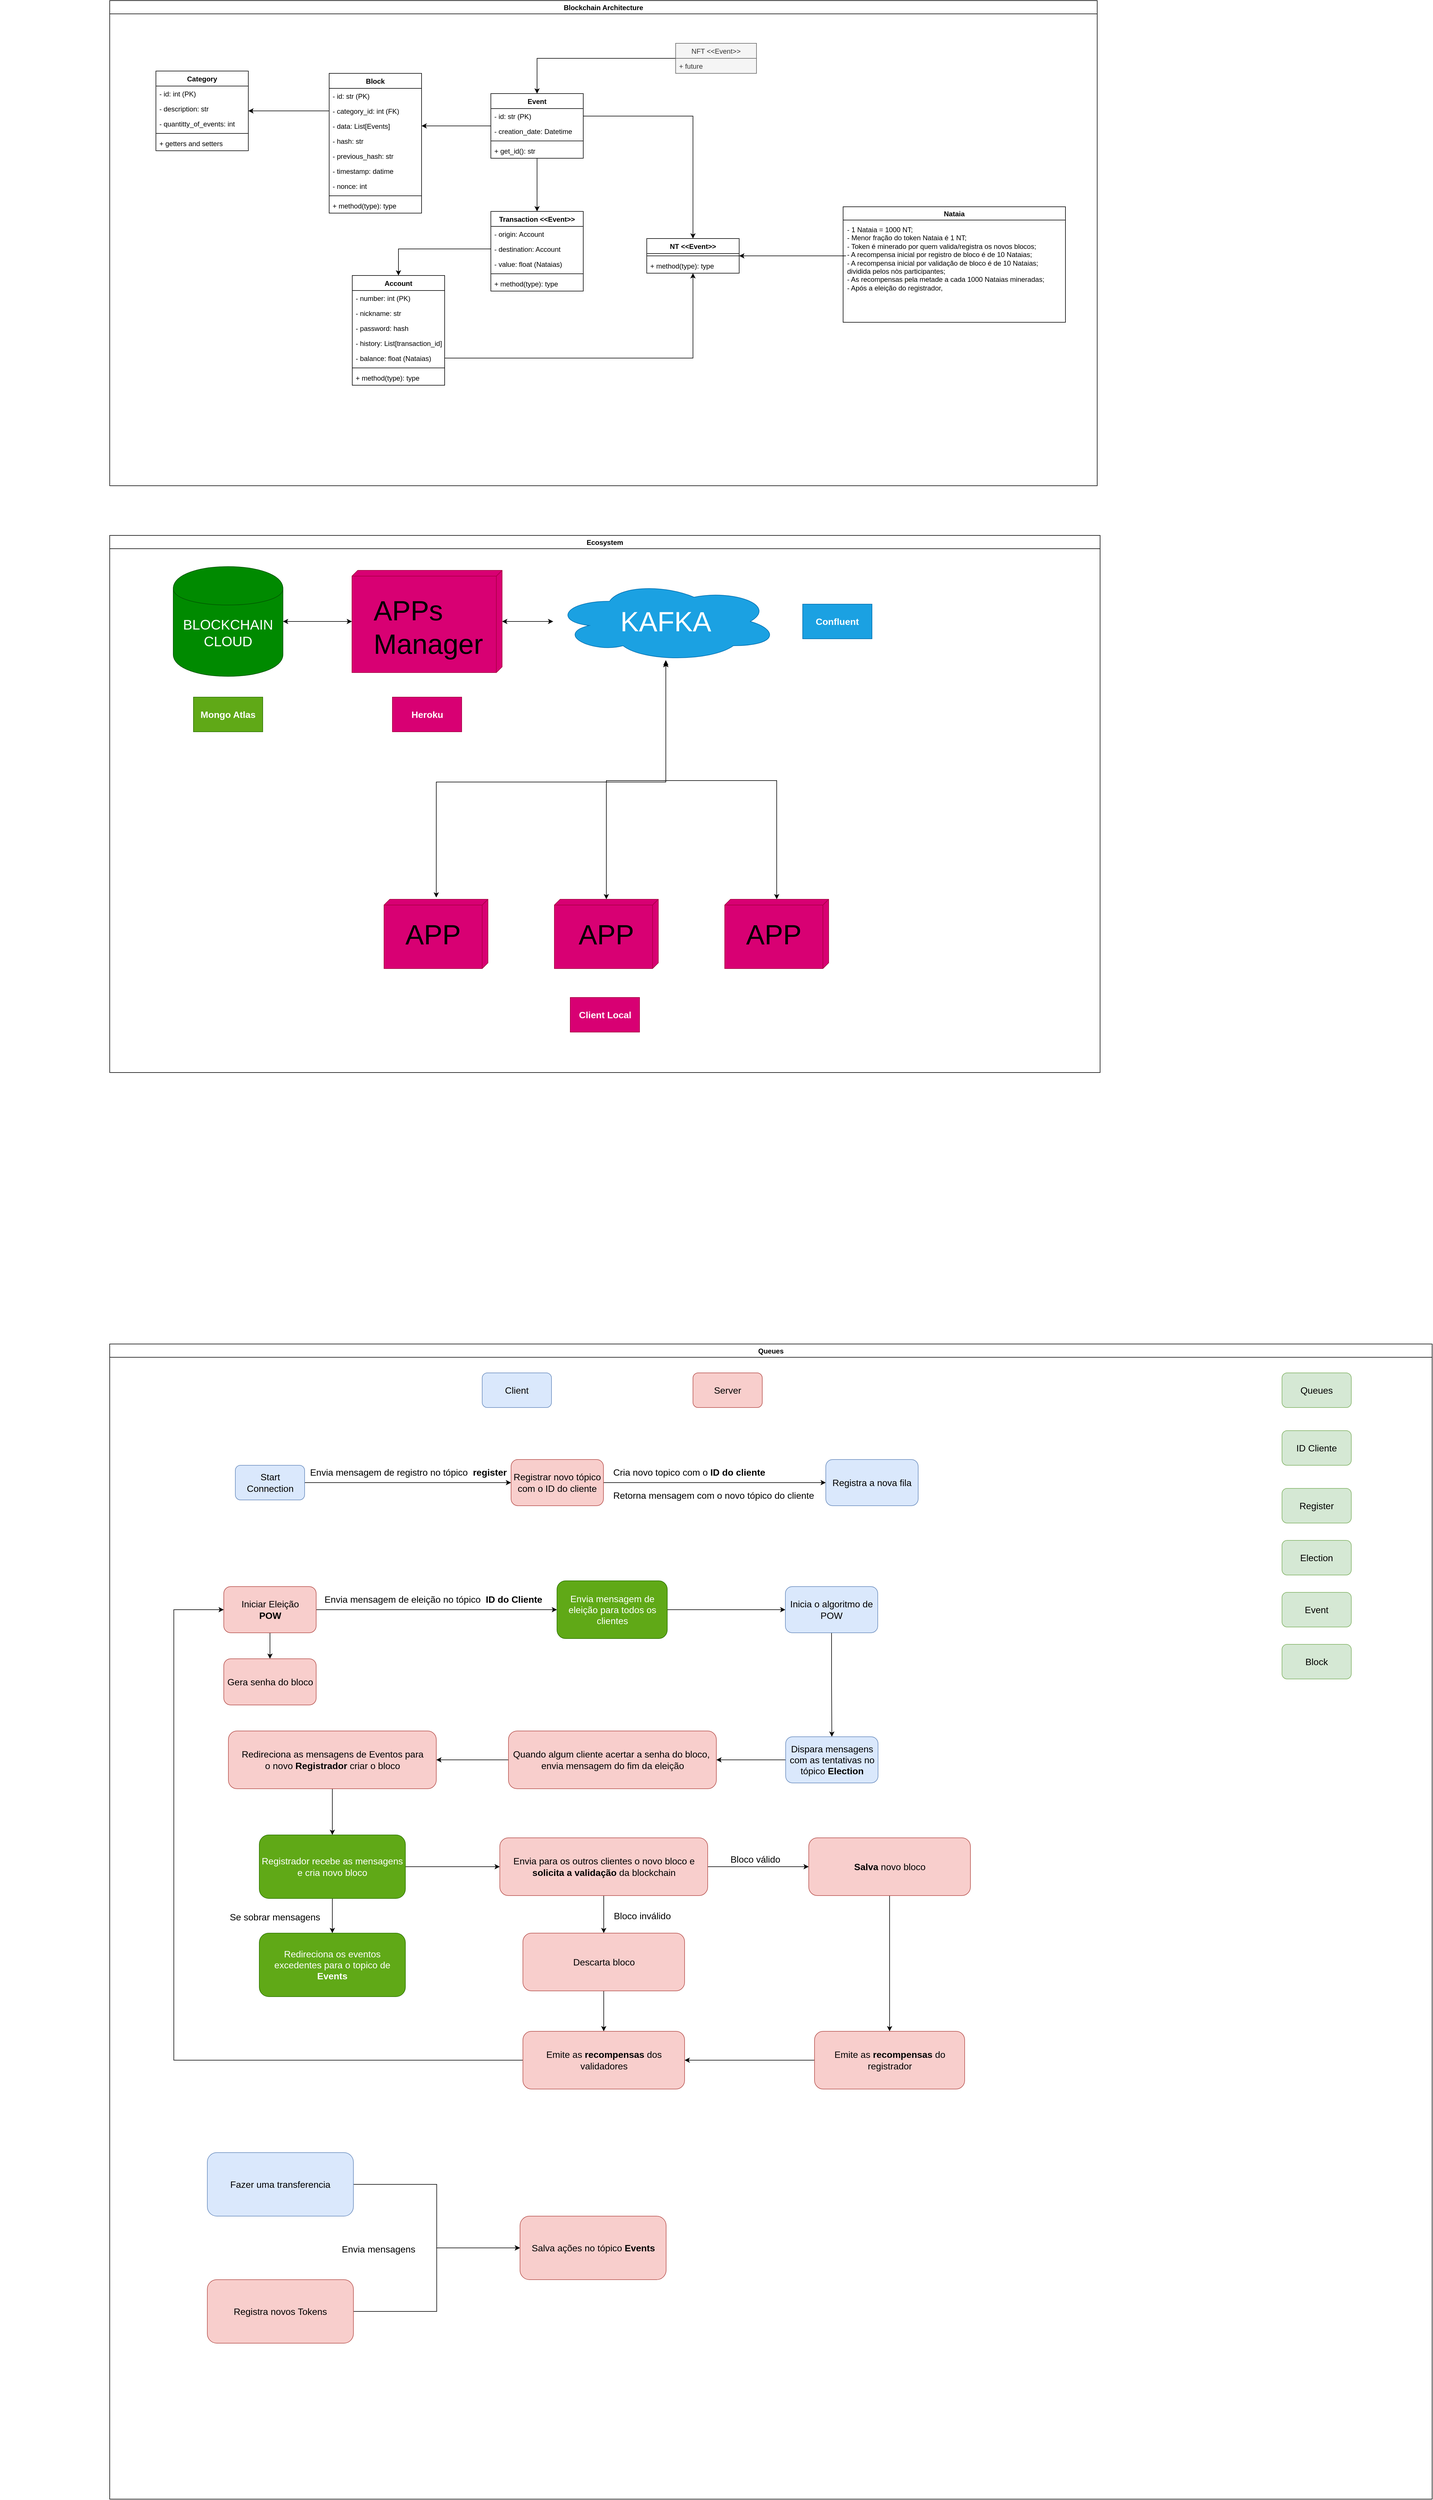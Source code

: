 <mxfile pages="1">
    <diagram id="21YWaSLgQZXPHAYNNMOG" name="Page-1">
        <mxGraphModel dx="1312" dy="1580" grid="1" gridSize="10" guides="1" tooltips="1" connect="1" arrows="1" fold="1" page="1" pageScale="1" pageWidth="827" pageHeight="1169" math="0" shadow="0">
            <root>
                <mxCell id="0"/>
                <mxCell id="1" parent="0"/>
                <mxCell id="2" value="Block" style="swimlane;fontStyle=1;align=center;verticalAlign=top;childLayout=stackLayout;horizontal=1;startSize=26;horizontalStack=0;resizeParent=1;resizeParentMax=0;resizeLast=0;collapsible=1;marginBottom=0;" parent="1" vertex="1">
                    <mxGeometry x="-170" y="-340" width="160" height="242" as="geometry"/>
                </mxCell>
                <mxCell id="3" value="- id: str (PK)" style="text;strokeColor=none;fillColor=none;align=left;verticalAlign=top;spacingLeft=4;spacingRight=4;overflow=hidden;rotatable=0;points=[[0,0.5],[1,0.5]];portConstraint=eastwest;" parent="2" vertex="1">
                    <mxGeometry y="26" width="160" height="26" as="geometry"/>
                </mxCell>
                <mxCell id="48" value="- category_id: int (FK)" style="text;strokeColor=none;fillColor=none;align=left;verticalAlign=top;spacingLeft=4;spacingRight=4;overflow=hidden;rotatable=0;points=[[0,0.5],[1,0.5]];portConstraint=eastwest;" parent="2" vertex="1">
                    <mxGeometry y="52" width="160" height="26" as="geometry"/>
                </mxCell>
                <mxCell id="11" value="- data: List[Events]" style="text;strokeColor=none;fillColor=none;align=left;verticalAlign=top;spacingLeft=4;spacingRight=4;overflow=hidden;rotatable=0;points=[[0,0.5],[1,0.5]];portConstraint=eastwest;" parent="2" vertex="1">
                    <mxGeometry y="78" width="160" height="26" as="geometry"/>
                </mxCell>
                <mxCell id="8" value="- hash: str" style="text;strokeColor=none;fillColor=none;align=left;verticalAlign=top;spacingLeft=4;spacingRight=4;overflow=hidden;rotatable=0;points=[[0,0.5],[1,0.5]];portConstraint=eastwest;" parent="2" vertex="1">
                    <mxGeometry y="104" width="160" height="26" as="geometry"/>
                </mxCell>
                <mxCell id="6" value="- previous_hash: str" style="text;strokeColor=none;fillColor=none;align=left;verticalAlign=top;spacingLeft=4;spacingRight=4;overflow=hidden;rotatable=0;points=[[0,0.5],[1,0.5]];portConstraint=eastwest;" parent="2" vertex="1">
                    <mxGeometry y="130" width="160" height="26" as="geometry"/>
                </mxCell>
                <mxCell id="10" value="- timestamp: datime" style="text;strokeColor=none;fillColor=none;align=left;verticalAlign=top;spacingLeft=4;spacingRight=4;overflow=hidden;rotatable=0;points=[[0,0.5],[1,0.5]];portConstraint=eastwest;" parent="2" vertex="1">
                    <mxGeometry y="156" width="160" height="26" as="geometry"/>
                </mxCell>
                <mxCell id="12" value="- nonce: int" style="text;strokeColor=none;fillColor=none;align=left;verticalAlign=top;spacingLeft=4;spacingRight=4;overflow=hidden;rotatable=0;points=[[0,0.5],[1,0.5]];portConstraint=eastwest;" parent="2" vertex="1">
                    <mxGeometry y="182" width="160" height="26" as="geometry"/>
                </mxCell>
                <mxCell id="4" value="" style="line;strokeWidth=1;fillColor=none;align=left;verticalAlign=middle;spacingTop=-1;spacingLeft=3;spacingRight=3;rotatable=0;labelPosition=right;points=[];portConstraint=eastwest;" parent="2" vertex="1">
                    <mxGeometry y="208" width="160" height="8" as="geometry"/>
                </mxCell>
                <mxCell id="5" value="+ method(type): type" style="text;strokeColor=none;fillColor=none;align=left;verticalAlign=top;spacingLeft=4;spacingRight=4;overflow=hidden;rotatable=0;points=[[0,0.5],[1,0.5]];portConstraint=eastwest;" parent="2" vertex="1">
                    <mxGeometry y="216" width="160" height="26" as="geometry"/>
                </mxCell>
                <mxCell id="13" value="Transaction &lt;&lt;Event&gt;&gt;" style="swimlane;fontStyle=1;align=center;verticalAlign=top;childLayout=stackLayout;horizontal=1;startSize=26;horizontalStack=0;resizeParent=1;resizeParentMax=0;resizeLast=0;collapsible=1;marginBottom=0;" parent="1" vertex="1">
                    <mxGeometry x="110" y="-101" width="160" height="138" as="geometry"/>
                </mxCell>
                <mxCell id="18" value="- origin: Account" style="text;strokeColor=none;fillColor=none;align=left;verticalAlign=top;spacingLeft=4;spacingRight=4;overflow=hidden;rotatable=0;points=[[0,0.5],[1,0.5]];portConstraint=eastwest;" parent="13" vertex="1">
                    <mxGeometry y="26" width="160" height="26" as="geometry"/>
                </mxCell>
                <mxCell id="19" value="- destination: Account" style="text;strokeColor=none;fillColor=none;align=left;verticalAlign=top;spacingLeft=4;spacingRight=4;overflow=hidden;rotatable=0;points=[[0,0.5],[1,0.5]];portConstraint=eastwest;" parent="13" vertex="1">
                    <mxGeometry y="52" width="160" height="26" as="geometry"/>
                </mxCell>
                <mxCell id="20" value="- value: float (Nataias)" style="text;strokeColor=none;fillColor=none;align=left;verticalAlign=top;spacingLeft=4;spacingRight=4;overflow=hidden;rotatable=0;points=[[0,0.5],[1,0.5]];portConstraint=eastwest;" parent="13" vertex="1">
                    <mxGeometry y="78" width="160" height="26" as="geometry"/>
                </mxCell>
                <mxCell id="15" value="" style="line;strokeWidth=1;fillColor=none;align=left;verticalAlign=middle;spacingTop=-1;spacingLeft=3;spacingRight=3;rotatable=0;labelPosition=right;points=[];portConstraint=eastwest;" parent="13" vertex="1">
                    <mxGeometry y="104" width="160" height="8" as="geometry"/>
                </mxCell>
                <mxCell id="16" value="+ method(type): type" style="text;strokeColor=none;fillColor=none;align=left;verticalAlign=top;spacingLeft=4;spacingRight=4;overflow=hidden;rotatable=0;points=[[0,0.5],[1,0.5]];portConstraint=eastwest;" parent="13" vertex="1">
                    <mxGeometry y="112" width="160" height="26" as="geometry"/>
                </mxCell>
                <mxCell id="21" value="NT &lt;&lt;Event&gt;&gt;" style="swimlane;fontStyle=1;align=center;verticalAlign=top;childLayout=stackLayout;horizontal=1;startSize=26;horizontalStack=0;resizeParent=1;resizeParentMax=0;resizeLast=0;collapsible=1;marginBottom=0;" parent="1" vertex="1">
                    <mxGeometry x="380" y="-54" width="160" height="60" as="geometry"/>
                </mxCell>
                <mxCell id="23" value="" style="line;strokeWidth=1;fillColor=none;align=left;verticalAlign=middle;spacingTop=-1;spacingLeft=3;spacingRight=3;rotatable=0;labelPosition=right;points=[];portConstraint=eastwest;" parent="21" vertex="1">
                    <mxGeometry y="26" width="160" height="8" as="geometry"/>
                </mxCell>
                <mxCell id="24" value="+ method(type): type" style="text;strokeColor=none;fillColor=none;align=left;verticalAlign=top;spacingLeft=4;spacingRight=4;overflow=hidden;rotatable=0;points=[[0,0.5],[1,0.5]];portConstraint=eastwest;" parent="21" vertex="1">
                    <mxGeometry y="34" width="160" height="26" as="geometry"/>
                </mxCell>
                <mxCell id="25" value="Nataia" style="swimlane;" parent="1" vertex="1">
                    <mxGeometry x="720" y="-109" width="385" height="200" as="geometry"/>
                </mxCell>
                <mxCell id="47" value="- 1 Nataia = 1000 NT;&lt;br&gt;- Menor fração do token Nataia é 1 NT;&lt;br&gt;- Token é minerado por quem valida/registra os novos blocos;&lt;br&gt;- A recompensa inicial por registro de bloco é de 10 Nataias;&lt;br&gt;- A recompensa inicial por validação de bloco é de 10 Nataias;&lt;br&gt;dividida pelos nòs participantes;&lt;br&gt;- As recompensas pela metade a cada 1000 Nataias mineradas;&lt;br&gt;- Após a eleição do registrador,&amp;nbsp;" style="text;html=1;resizable=0;points=[];autosize=1;align=left;verticalAlign=top;spacingTop=-4;" parent="25" vertex="1">
                    <mxGeometry x="5" y="30" width="360" height="110" as="geometry"/>
                </mxCell>
                <mxCell id="32" value="Account" style="swimlane;fontStyle=1;align=center;verticalAlign=top;childLayout=stackLayout;horizontal=1;startSize=26;horizontalStack=0;resizeParent=1;resizeParentMax=0;resizeLast=0;collapsible=1;marginBottom=0;" parent="1" vertex="1">
                    <mxGeometry x="-130" y="10" width="160" height="190" as="geometry"/>
                </mxCell>
                <mxCell id="33" value="- number: int (PK)" style="text;strokeColor=none;fillColor=none;align=left;verticalAlign=top;spacingLeft=4;spacingRight=4;overflow=hidden;rotatable=0;points=[[0,0.5],[1,0.5]];portConstraint=eastwest;" parent="32" vertex="1">
                    <mxGeometry y="26" width="160" height="26" as="geometry"/>
                </mxCell>
                <mxCell id="38" value="- nickname: str" style="text;strokeColor=none;fillColor=none;align=left;verticalAlign=top;spacingLeft=4;spacingRight=4;overflow=hidden;rotatable=0;points=[[0,0.5],[1,0.5]];portConstraint=eastwest;" parent="32" vertex="1">
                    <mxGeometry y="52" width="160" height="26" as="geometry"/>
                </mxCell>
                <mxCell id="36" value="- password: hash" style="text;strokeColor=none;fillColor=none;align=left;verticalAlign=top;spacingLeft=4;spacingRight=4;overflow=hidden;rotatable=0;points=[[0,0.5],[1,0.5]];portConstraint=eastwest;" parent="32" vertex="1">
                    <mxGeometry y="78" width="160" height="26" as="geometry"/>
                </mxCell>
                <mxCell id="42" value="- history: List[transaction_id]" style="text;strokeColor=none;fillColor=none;align=left;verticalAlign=top;spacingLeft=4;spacingRight=4;overflow=hidden;rotatable=0;points=[[0,0.5],[1,0.5]];portConstraint=eastwest;" parent="32" vertex="1">
                    <mxGeometry y="104" width="160" height="26" as="geometry"/>
                </mxCell>
                <mxCell id="39" value="- balance: float (Nataias)" style="text;strokeColor=none;fillColor=none;align=left;verticalAlign=top;spacingLeft=4;spacingRight=4;overflow=hidden;rotatable=0;points=[[0,0.5],[1,0.5]];portConstraint=eastwest;" parent="32" vertex="1">
                    <mxGeometry y="130" width="160" height="26" as="geometry"/>
                </mxCell>
                <mxCell id="34" value="" style="line;strokeWidth=1;fillColor=none;align=left;verticalAlign=middle;spacingTop=-1;spacingLeft=3;spacingRight=3;rotatable=0;labelPosition=right;points=[];portConstraint=eastwest;" parent="32" vertex="1">
                    <mxGeometry y="156" width="160" height="8" as="geometry"/>
                </mxCell>
                <mxCell id="35" value="+ method(type): type" style="text;strokeColor=none;fillColor=none;align=left;verticalAlign=top;spacingLeft=4;spacingRight=4;overflow=hidden;rotatable=0;points=[[0,0.5],[1,0.5]];portConstraint=eastwest;" parent="32" vertex="1">
                    <mxGeometry y="164" width="160" height="26" as="geometry"/>
                </mxCell>
                <mxCell id="40" style="edgeStyle=orthogonalEdgeStyle;rounded=0;orthogonalLoop=1;jettySize=auto;html=1;" parent="1" source="19" target="32" edge="1">
                    <mxGeometry relative="1" as="geometry"/>
                </mxCell>
                <mxCell id="41" style="edgeStyle=orthogonalEdgeStyle;rounded=0;orthogonalLoop=1;jettySize=auto;html=1;" parent="1" source="39" target="21" edge="1">
                    <mxGeometry relative="1" as="geometry"/>
                </mxCell>
                <mxCell id="49" value="" style="text;strokeColor=none;fillColor=none;align=left;verticalAlign=middle;spacingTop=-1;spacingLeft=4;spacingRight=4;rotatable=0;labelPosition=right;points=[];portConstraint=eastwest;" parent="1" vertex="1">
                    <mxGeometry x="-740" y="360" width="20" height="14" as="geometry"/>
                </mxCell>
                <mxCell id="50" value="Category" style="swimlane;fontStyle=1;align=center;verticalAlign=top;childLayout=stackLayout;horizontal=1;startSize=26;horizontalStack=0;resizeParent=1;resizeParentMax=0;resizeLast=0;collapsible=1;marginBottom=0;" parent="1" vertex="1">
                    <mxGeometry x="-470" y="-344" width="160" height="138" as="geometry"/>
                </mxCell>
                <mxCell id="51" value="- id: int (PK)" style="text;strokeColor=none;fillColor=none;align=left;verticalAlign=top;spacingLeft=4;spacingRight=4;overflow=hidden;rotatable=0;points=[[0,0.5],[1,0.5]];portConstraint=eastwest;" parent="50" vertex="1">
                    <mxGeometry y="26" width="160" height="26" as="geometry"/>
                </mxCell>
                <mxCell id="54" value="- description: str" style="text;strokeColor=none;fillColor=none;align=left;verticalAlign=top;spacingLeft=4;spacingRight=4;overflow=hidden;rotatable=0;points=[[0,0.5],[1,0.5]];portConstraint=eastwest;" parent="50" vertex="1">
                    <mxGeometry y="52" width="160" height="26" as="geometry"/>
                </mxCell>
                <mxCell id="56" value="- quantitty_of_events: int" style="text;strokeColor=none;fillColor=none;align=left;verticalAlign=top;spacingLeft=4;spacingRight=4;overflow=hidden;rotatable=0;points=[[0,0.5],[1,0.5]];portConstraint=eastwest;" parent="50" vertex="1">
                    <mxGeometry y="78" width="160" height="26" as="geometry"/>
                </mxCell>
                <mxCell id="52" value="" style="line;strokeWidth=1;fillColor=none;align=left;verticalAlign=middle;spacingTop=-1;spacingLeft=3;spacingRight=3;rotatable=0;labelPosition=right;points=[];portConstraint=eastwest;" parent="50" vertex="1">
                    <mxGeometry y="104" width="160" height="8" as="geometry"/>
                </mxCell>
                <mxCell id="53" value="+ getters and setters" style="text;strokeColor=none;fillColor=none;align=left;verticalAlign=top;spacingLeft=4;spacingRight=4;overflow=hidden;rotatable=0;points=[[0,0.5],[1,0.5]];portConstraint=eastwest;" parent="50" vertex="1">
                    <mxGeometry y="112" width="160" height="26" as="geometry"/>
                </mxCell>
                <mxCell id="55" style="edgeStyle=orthogonalEdgeStyle;rounded=0;orthogonalLoop=1;jettySize=auto;html=1;" parent="1" source="48" target="50" edge="1">
                    <mxGeometry relative="1" as="geometry"/>
                </mxCell>
                <mxCell id="64" style="edgeStyle=orthogonalEdgeStyle;rounded=0;orthogonalLoop=1;jettySize=auto;html=1;" parent="1" source="57" target="11" edge="1">
                    <mxGeometry relative="1" as="geometry"/>
                </mxCell>
                <mxCell id="66" style="edgeStyle=orthogonalEdgeStyle;rounded=0;orthogonalLoop=1;jettySize=auto;html=1;" parent="1" source="57" target="13" edge="1">
                    <mxGeometry relative="1" as="geometry"/>
                </mxCell>
                <mxCell id="57" value="Event" style="swimlane;fontStyle=1;align=center;verticalAlign=top;childLayout=stackLayout;horizontal=1;startSize=26;horizontalStack=0;resizeParent=1;resizeParentMax=0;resizeLast=0;collapsible=1;marginBottom=0;" parent="1" vertex="1">
                    <mxGeometry x="110" y="-305" width="160" height="112" as="geometry"/>
                </mxCell>
                <mxCell id="58" value="- id: str (PK)" style="text;strokeColor=none;fillColor=none;align=left;verticalAlign=top;spacingLeft=4;spacingRight=4;overflow=hidden;rotatable=0;points=[[0,0.5],[1,0.5]];portConstraint=eastwest;" parent="57" vertex="1">
                    <mxGeometry y="26" width="160" height="26" as="geometry"/>
                </mxCell>
                <mxCell id="195" value="- creation_date: Datetime" style="text;strokeColor=none;fillColor=none;align=left;verticalAlign=top;spacingLeft=4;spacingRight=4;overflow=hidden;rotatable=0;points=[[0,0.5],[1,0.5]];portConstraint=eastwest;" parent="57" vertex="1">
                    <mxGeometry y="52" width="160" height="26" as="geometry"/>
                </mxCell>
                <mxCell id="59" value="" style="line;strokeWidth=1;fillColor=none;align=left;verticalAlign=middle;spacingTop=-1;spacingLeft=3;spacingRight=3;rotatable=0;labelPosition=right;points=[];portConstraint=eastwest;" parent="57" vertex="1">
                    <mxGeometry y="78" width="160" height="8" as="geometry"/>
                </mxCell>
                <mxCell id="60" value="+ get_id(): str" style="text;strokeColor=none;fillColor=none;align=left;verticalAlign=top;spacingLeft=4;spacingRight=4;overflow=hidden;rotatable=0;points=[[0,0.5],[1,0.5]];portConstraint=eastwest;" parent="57" vertex="1">
                    <mxGeometry y="86" width="160" height="26" as="geometry"/>
                </mxCell>
                <mxCell id="65" style="edgeStyle=orthogonalEdgeStyle;rounded=0;orthogonalLoop=1;jettySize=auto;html=1;" parent="1" source="47" target="21" edge="1">
                    <mxGeometry relative="1" as="geometry"/>
                </mxCell>
                <mxCell id="72" style="edgeStyle=orthogonalEdgeStyle;rounded=0;orthogonalLoop=1;jettySize=auto;html=1;" parent="1" source="58" target="21" edge="1">
                    <mxGeometry relative="1" as="geometry"/>
                </mxCell>
                <mxCell id="80" style="edgeStyle=orthogonalEdgeStyle;rounded=0;orthogonalLoop=1;jettySize=auto;html=1;" parent="1" source="73" target="57" edge="1">
                    <mxGeometry relative="1" as="geometry"/>
                </mxCell>
                <mxCell id="73" value="NFT &lt;&lt;Event&gt;&gt;" style="swimlane;fontStyle=0;childLayout=stackLayout;horizontal=1;startSize=26;fillColor=#f5f5f5;horizontalStack=0;resizeParent=1;resizeParentMax=0;resizeLast=0;collapsible=1;marginBottom=0;strokeColor=#666666;fontColor=#333333;" parent="1" vertex="1">
                    <mxGeometry x="430" y="-392" width="140" height="52" as="geometry"/>
                </mxCell>
                <mxCell id="74" value="+ future " style="text;strokeColor=#666666;fillColor=#f5f5f5;align=left;verticalAlign=top;spacingLeft=4;spacingRight=4;overflow=hidden;rotatable=0;points=[[0,0.5],[1,0.5]];portConstraint=eastwest;fontColor=#333333;" parent="73" vertex="1">
                    <mxGeometry y="26" width="140" height="26" as="geometry"/>
                </mxCell>
                <mxCell id="81" value="Blockchain Architecture" style="swimlane;startSize=23;" parent="1" vertex="1">
                    <mxGeometry x="-550" y="-466" width="1710" height="840" as="geometry"/>
                </mxCell>
                <mxCell id="82" value="Ecosystem" style="swimlane;startSize=23;" parent="1" vertex="1">
                    <mxGeometry x="-550" y="460" width="1715" height="930" as="geometry"/>
                </mxCell>
                <mxCell id="122" style="edgeStyle=orthogonalEdgeStyle;rounded=0;orthogonalLoop=1;jettySize=auto;html=1;startArrow=classic;startFill=1;" parent="82" source="117" target="111" edge="1">
                    <mxGeometry relative="1" as="geometry"/>
                </mxCell>
                <mxCell id="117" value="" style="verticalAlign=top;align=left;spacingTop=8;spacingLeft=2;spacingRight=12;shape=cube;size=10;direction=south;fontStyle=4;html=1;fillColor=#d80073;strokeColor=#A50040;fontColor=#ffffff;" parent="82" vertex="1">
                    <mxGeometry x="419.5" y="60.5" width="260" height="177" as="geometry"/>
                </mxCell>
                <mxCell id="108" style="edgeStyle=orthogonalEdgeStyle;rounded=0;orthogonalLoop=1;jettySize=auto;html=1;startArrow=classic;startFill=1;" parent="82" source="83" target="97" edge="1">
                    <mxGeometry relative="1" as="geometry"/>
                </mxCell>
                <mxCell id="83" value="" style="verticalAlign=top;align=left;spacingTop=8;spacingLeft=2;spacingRight=12;shape=cube;size=10;direction=south;fontStyle=4;html=1;fillColor=#d80073;strokeColor=#A50040;fontColor=#ffffff;" parent="82" vertex="1">
                    <mxGeometry x="770" y="630" width="180" height="120" as="geometry"/>
                </mxCell>
                <mxCell id="84" value="&lt;font style=&quot;font-size: 48px&quot;&gt;APP&lt;/font&gt;" style="text;html=1;resizable=0;points=[];autosize=1;align=left;verticalAlign=top;spacingTop=-4;" parent="82" vertex="1">
                    <mxGeometry x="810" y="660" width="110" height="30" as="geometry"/>
                </mxCell>
                <mxCell id="91" value="" style="verticalAlign=top;align=left;spacingTop=8;spacingLeft=2;spacingRight=12;shape=cube;size=10;direction=south;fontStyle=4;html=1;fillColor=#d80073;strokeColor=#A50040;fontColor=#ffffff;" parent="82" vertex="1">
                    <mxGeometry x="475" y="630" width="180" height="120" as="geometry"/>
                </mxCell>
                <mxCell id="92" value="&lt;font style=&quot;font-size: 48px&quot;&gt;APP&lt;/font&gt;" style="text;html=1;resizable=0;points=[];autosize=1;align=left;verticalAlign=top;spacingTop=-4;" parent="82" vertex="1">
                    <mxGeometry x="510" y="660" width="110" height="30" as="geometry"/>
                </mxCell>
                <mxCell id="118" value="&lt;font style=&quot;font-size: 48px&quot;&gt;APPs&lt;br&gt;Manager&lt;/font&gt;" style="text;html=1;resizable=0;points=[];autosize=1;align=left;verticalAlign=top;spacingTop=-4;" parent="82" vertex="1">
                    <mxGeometry x="455" y="99" width="200" height="50" as="geometry"/>
                </mxCell>
                <mxCell id="113" style="edgeStyle=orthogonalEdgeStyle;rounded=0;orthogonalLoop=1;jettySize=auto;html=1;startArrow=classic;startFill=1;" parent="82" source="93" target="97" edge="1">
                    <mxGeometry relative="1" as="geometry"/>
                </mxCell>
                <mxCell id="93" value="" style="verticalAlign=top;align=left;spacingTop=8;spacingLeft=2;spacingRight=12;shape=cube;size=10;direction=south;fontStyle=4;html=1;fillColor=#d80073;strokeColor=#A50040;fontColor=#ffffff;" parent="82" vertex="1">
                    <mxGeometry x="1065" y="630" width="180" height="120" as="geometry"/>
                </mxCell>
                <mxCell id="94" value="&lt;font style=&quot;font-size: 48px&quot;&gt;APP&lt;/font&gt;" style="text;html=1;resizable=0;points=[];autosize=1;align=left;verticalAlign=top;spacingTop=-4;" parent="82" vertex="1">
                    <mxGeometry x="1100" y="660" width="110" height="30" as="geometry"/>
                </mxCell>
                <mxCell id="120" style="edgeStyle=orthogonalEdgeStyle;rounded=0;orthogonalLoop=1;jettySize=auto;html=1;startArrow=classic;startFill=1;" parent="82" source="97" target="117" edge="1">
                    <mxGeometry relative="1" as="geometry"/>
                </mxCell>
                <mxCell id="121" style="edgeStyle=orthogonalEdgeStyle;rounded=0;orthogonalLoop=1;jettySize=auto;html=1;startArrow=classic;startFill=1;" parent="82" edge="1">
                    <mxGeometry relative="1" as="geometry">
                        <mxPoint x="963" y="216.0" as="sourcePoint"/>
                        <mxPoint x="565.471" y="627" as="targetPoint"/>
                        <Array as="points">
                            <mxPoint x="963" y="427"/>
                            <mxPoint x="565" y="427"/>
                        </Array>
                    </mxGeometry>
                </mxCell>
                <mxCell id="97" value="&lt;font style=&quot;font-size: 48px&quot;&gt;KAFKA&lt;/font&gt;" style="ellipse;shape=cloud;whiteSpace=wrap;html=1;fillColor=#1ba1e2;strokeColor=#006EAF;fontColor=#ffffff;" parent="82" vertex="1">
                    <mxGeometry x="768" y="79" width="390" height="140" as="geometry"/>
                </mxCell>
                <mxCell id="111" value="&lt;font style=&quot;font-size: 24px&quot;&gt;BLOCKCHAIN&lt;br&gt;CLOUD&lt;br&gt;&lt;/font&gt;" style="shape=cylinder;whiteSpace=wrap;html=1;boundedLbl=1;backgroundOutline=1;fillColor=#008a00;strokeColor=#005700;fontColor=#ffffff;" parent="82" vertex="1">
                    <mxGeometry x="110" y="54" width="190" height="190" as="geometry"/>
                </mxCell>
                <mxCell id="209" value="&lt;font style=&quot;font-size: 16px&quot;&gt;&lt;b&gt;Mongo Atlas&lt;/b&gt;&lt;/font&gt;" style="rounded=0;whiteSpace=wrap;html=1;fillColor=#60a917;strokeColor=#2D7600;fontColor=#ffffff;" parent="82" vertex="1">
                    <mxGeometry x="145" y="280" width="120" height="60" as="geometry"/>
                </mxCell>
                <mxCell id="210" value="&lt;font style=&quot;font-size: 16px&quot;&gt;&lt;b&gt;Heroku&lt;/b&gt;&lt;/font&gt;" style="rounded=0;whiteSpace=wrap;html=1;fillColor=#d80073;strokeColor=#A50040;fontColor=#ffffff;" parent="82" vertex="1">
                    <mxGeometry x="489.5" y="280" width="120" height="60" as="geometry"/>
                </mxCell>
                <mxCell id="211" value="&lt;font style=&quot;font-size: 16px&quot;&gt;&lt;b&gt;Confluent&lt;/b&gt;&lt;/font&gt;" style="rounded=0;whiteSpace=wrap;html=1;fillColor=#1ba1e2;strokeColor=#006EAF;fontColor=#ffffff;" parent="82" vertex="1">
                    <mxGeometry x="1200" y="119" width="120" height="60" as="geometry"/>
                </mxCell>
                <mxCell id="212" value="&lt;font style=&quot;font-size: 16px&quot;&gt;&lt;b&gt;Client Local&lt;/b&gt;&lt;/font&gt;" style="rounded=0;whiteSpace=wrap;html=1;fillColor=#d80073;strokeColor=#A50040;fontColor=#ffffff;" parent="82" vertex="1">
                    <mxGeometry x="797.5" y="800" width="120" height="60" as="geometry"/>
                </mxCell>
                <mxCell id="123" value="Queues" style="swimlane;startSize=23;" parent="1" vertex="1">
                    <mxGeometry x="-550" y="1860" width="2290" height="2000" as="geometry"/>
                </mxCell>
                <mxCell id="149" style="edgeStyle=orthogonalEdgeStyle;rounded=0;orthogonalLoop=1;jettySize=auto;html=1;" parent="123" source="145" target="148" edge="1">
                    <mxGeometry relative="1" as="geometry"/>
                </mxCell>
                <mxCell id="145" value="&lt;font style=&quot;font-size: 16px&quot;&gt;Start Connection&lt;/font&gt;" style="rounded=1;whiteSpace=wrap;html=1;fillColor=#dae8fc;strokeColor=#6c8ebf;" parent="123" vertex="1">
                    <mxGeometry x="217.5" y="210" width="120" height="60" as="geometry"/>
                </mxCell>
                <mxCell id="146" value="&lt;font style=&quot;font-size: 16px&quot;&gt;Client&lt;/font&gt;" style="rounded=1;whiteSpace=wrap;html=1;fillColor=#dae8fc;strokeColor=#6c8ebf;" parent="123" vertex="1">
                    <mxGeometry x="645" y="50" width="120" height="60" as="geometry"/>
                </mxCell>
                <mxCell id="154" style="edgeStyle=orthogonalEdgeStyle;rounded=0;orthogonalLoop=1;jettySize=auto;html=1;" parent="123" source="148" target="153" edge="1">
                    <mxGeometry relative="1" as="geometry"/>
                </mxCell>
                <mxCell id="148" value="&lt;font style=&quot;font-size: 16px&quot;&gt;Registrar novo tópico com o ID do cliente&lt;/font&gt;" style="rounded=1;whiteSpace=wrap;html=1;fillColor=#f8cecc;strokeColor=#b85450;" parent="123" vertex="1">
                    <mxGeometry x="695" y="200" width="160" height="80" as="geometry"/>
                </mxCell>
                <mxCell id="150" value="&lt;font style=&quot;font-size: 16px&quot;&gt;Server&lt;/font&gt;" style="rounded=1;whiteSpace=wrap;html=1;fillColor=#f8cecc;strokeColor=#b85450;" parent="123" vertex="1">
                    <mxGeometry x="1010" y="50" width="120" height="60" as="geometry"/>
                </mxCell>
                <mxCell id="151" value="&lt;font style=&quot;font-size: 16px&quot;&gt;Envia mensagem de registro no tópico&amp;nbsp; &lt;b&gt;register&lt;/b&gt;&lt;/font&gt;" style="text;html=1;resizable=0;points=[];autosize=1;align=left;verticalAlign=top;spacingTop=-4;" parent="123" vertex="1">
                    <mxGeometry x="345" y="210" width="360" height="20" as="geometry"/>
                </mxCell>
                <mxCell id="153" value="&lt;font style=&quot;font-size: 16px&quot;&gt;Registra a nova fila&lt;/font&gt;" style="rounded=1;whiteSpace=wrap;html=1;fillColor=#dae8fc;strokeColor=#6c8ebf;" parent="123" vertex="1">
                    <mxGeometry x="1240" y="200" width="160" height="80" as="geometry"/>
                </mxCell>
                <mxCell id="155" value="&lt;span style=&quot;font-size: 16px&quot;&gt;Cria novo topico com o &lt;b&gt;ID do cliente&lt;/b&gt;&lt;/span&gt;" style="text;html=1;resizable=0;points=[];autosize=1;align=left;verticalAlign=top;spacingTop=-4;" parent="123" vertex="1">
                    <mxGeometry x="870" y="210" width="280" height="20" as="geometry"/>
                </mxCell>
                <mxCell id="156" value="&lt;span style=&quot;font-size: 16px&quot;&gt;Retorna mensagem com o novo tópico do cliente&lt;/span&gt;" style="text;html=1;resizable=0;points=[];autosize=1;align=left;verticalAlign=top;spacingTop=-4;" parent="123" vertex="1">
                    <mxGeometry x="870" y="250" width="360" height="20" as="geometry"/>
                </mxCell>
                <mxCell id="174" style="edgeStyle=orthogonalEdgeStyle;rounded=0;orthogonalLoop=1;jettySize=auto;html=1;" parent="123" source="157" target="173" edge="1">
                    <mxGeometry relative="1" as="geometry"/>
                </mxCell>
                <mxCell id="176" style="edgeStyle=orthogonalEdgeStyle;rounded=0;orthogonalLoop=1;jettySize=auto;html=1;" parent="123" source="157" target="172" edge="1">
                    <mxGeometry relative="1" as="geometry"/>
                </mxCell>
                <mxCell id="157" value="&lt;span style=&quot;font-size: 16px&quot;&gt;Registrador recebe as mensagens e cria novo bloco&lt;/span&gt;" style="rounded=1;whiteSpace=wrap;html=1;fillColor=#60a917;strokeColor=#2D7600;fontColor=#ffffff;" parent="123" vertex="1">
                    <mxGeometry x="259" y="850" width="253" height="110" as="geometry"/>
                </mxCell>
                <mxCell id="160" style="edgeStyle=orthogonalEdgeStyle;rounded=0;orthogonalLoop=1;jettySize=auto;html=1;" parent="123" source="158" target="159" edge="1">
                    <mxGeometry relative="1" as="geometry"/>
                </mxCell>
                <mxCell id="187" style="edgeStyle=orthogonalEdgeStyle;rounded=0;orthogonalLoop=1;jettySize=auto;html=1;" parent="123" source="158" target="186" edge="1">
                    <mxGeometry relative="1" as="geometry"/>
                </mxCell>
                <mxCell id="158" value="&lt;span style=&quot;font-size: 16px&quot;&gt;Iniciar Eleição&lt;br&gt;&lt;b&gt;POW&lt;/b&gt;&lt;br&gt;&lt;/span&gt;" style="rounded=1;whiteSpace=wrap;html=1;fillColor=#f8cecc;strokeColor=#b85450;" parent="123" vertex="1">
                    <mxGeometry x="197.5" y="420" width="160" height="80" as="geometry"/>
                </mxCell>
                <mxCell id="163" style="edgeStyle=orthogonalEdgeStyle;rounded=0;orthogonalLoop=1;jettySize=auto;html=1;" parent="123" source="159" target="161" edge="1">
                    <mxGeometry relative="1" as="geometry"/>
                </mxCell>
                <mxCell id="159" value="&lt;span style=&quot;font-size: 16px&quot;&gt;Envia mensagem de eleição para todos os clientes&lt;br&gt;&lt;/span&gt;" style="rounded=1;whiteSpace=wrap;html=1;fillColor=#60a917;strokeColor=#2D7600;fontColor=#ffffff;" parent="123" vertex="1">
                    <mxGeometry x="774.5" y="410" width="191" height="100" as="geometry"/>
                </mxCell>
                <mxCell id="165" style="edgeStyle=orthogonalEdgeStyle;rounded=0;orthogonalLoop=1;jettySize=auto;html=1;" parent="123" source="161" target="164" edge="1">
                    <mxGeometry relative="1" as="geometry"/>
                </mxCell>
                <mxCell id="161" value="&lt;span style=&quot;font-size: 16px&quot;&gt;Inicia o algoritmo de POW&lt;/span&gt;" style="rounded=1;whiteSpace=wrap;html=1;fillColor=#dae8fc;strokeColor=#6c8ebf;" parent="123" vertex="1">
                    <mxGeometry x="1170" y="420" width="160" height="80" as="geometry"/>
                </mxCell>
                <mxCell id="162" value="&lt;font style=&quot;font-size: 16px&quot;&gt;Envia mensagem de eleição no tópico&amp;nbsp; &lt;b&gt;ID do Cliente&lt;/b&gt;&lt;/font&gt;" style="text;html=1;resizable=0;points=[];autosize=1;align=left;verticalAlign=top;spacingTop=-4;" parent="123" vertex="1">
                    <mxGeometry x="370" y="430" width="390" height="20" as="geometry"/>
                </mxCell>
                <mxCell id="168" style="edgeStyle=orthogonalEdgeStyle;rounded=0;orthogonalLoop=1;jettySize=auto;html=1;" parent="123" source="164" target="166" edge="1">
                    <mxGeometry relative="1" as="geometry"/>
                </mxCell>
                <mxCell id="164" value="&lt;span style=&quot;font-size: 16px&quot;&gt;Dispara mensagens com as tentativas no tópico &lt;b&gt;Election&lt;/b&gt;&lt;/span&gt;" style="rounded=1;whiteSpace=wrap;html=1;fillColor=#dae8fc;strokeColor=#6c8ebf;" parent="123" vertex="1">
                    <mxGeometry x="1170.5" y="680" width="160" height="80" as="geometry"/>
                </mxCell>
                <mxCell id="170" style="edgeStyle=orthogonalEdgeStyle;rounded=0;orthogonalLoop=1;jettySize=auto;html=1;" parent="123" source="166" target="169" edge="1">
                    <mxGeometry relative="1" as="geometry"/>
                </mxCell>
                <mxCell id="166" value="&lt;span style=&quot;font-size: 16px ; text-align: left ; white-space: nowrap&quot;&gt;Quando algum cliente acertar a senha do bloco,&amp;nbsp;&lt;br&gt;&lt;/span&gt;&lt;span style=&quot;font-size: 16px&quot;&gt;envia mensagem do fim da eleição&lt;br&gt;&lt;/span&gt;" style="rounded=1;whiteSpace=wrap;html=1;fillColor=#f8cecc;strokeColor=#b85450;" parent="123" vertex="1">
                    <mxGeometry x="690.5" y="670" width="360" height="100" as="geometry"/>
                </mxCell>
                <mxCell id="171" style="edgeStyle=orthogonalEdgeStyle;rounded=0;orthogonalLoop=1;jettySize=auto;html=1;" parent="123" source="169" target="157" edge="1">
                    <mxGeometry relative="1" as="geometry"/>
                </mxCell>
                <mxCell id="169" value="&lt;font style=&quot;font-size: 16px&quot;&gt;Redireciona as mensagens de Eventos para &lt;br&gt;o novo &lt;b&gt;Registrador &lt;/b&gt;criar o bloco&lt;/font&gt;" style="rounded=1;whiteSpace=wrap;html=1;fillColor=#f8cecc;strokeColor=#b85450;" parent="123" vertex="1">
                    <mxGeometry x="205.5" y="670" width="360" height="100" as="geometry"/>
                </mxCell>
                <mxCell id="178" style="edgeStyle=orthogonalEdgeStyle;rounded=0;orthogonalLoop=1;jettySize=auto;html=1;" parent="123" source="172" target="177" edge="1">
                    <mxGeometry relative="1" as="geometry"/>
                </mxCell>
                <mxCell id="183" style="edgeStyle=orthogonalEdgeStyle;rounded=0;orthogonalLoop=1;jettySize=auto;html=1;" parent="123" source="172" target="182" edge="1">
                    <mxGeometry relative="1" as="geometry"/>
                </mxCell>
                <mxCell id="172" value="&lt;font style=&quot;font-size: 16px&quot;&gt;Envia para os outros clientes o novo bloco e &lt;b&gt;solicita a validação &lt;/b&gt;da blockchain&lt;/font&gt;" style="rounded=1;whiteSpace=wrap;html=1;fillColor=#f8cecc;strokeColor=#b85450;" parent="123" vertex="1">
                    <mxGeometry x="675.5" y="855" width="360" height="100" as="geometry"/>
                </mxCell>
                <mxCell id="173" value="&lt;span style=&quot;font-size: 16px&quot;&gt;Redireciona os eventos excedentes para o topico de &lt;b&gt;Events&lt;/b&gt;&lt;/span&gt;" style="rounded=1;whiteSpace=wrap;html=1;fillColor=#60a917;strokeColor=#2D7600;fontColor=#ffffff;" parent="123" vertex="1">
                    <mxGeometry x="259" y="1020" width="253" height="110" as="geometry"/>
                </mxCell>
                <mxCell id="175" value="&lt;span style=&quot;font-size: 16px&quot;&gt;Se sobrar mensagens&amp;nbsp;&lt;/span&gt;" style="text;html=1;resizable=0;points=[];autosize=1;align=left;verticalAlign=top;spacingTop=-4;" parent="123" vertex="1">
                    <mxGeometry x="205.5" y="980" width="180" height="20" as="geometry"/>
                </mxCell>
                <mxCell id="191" style="edgeStyle=orthogonalEdgeStyle;rounded=0;orthogonalLoop=1;jettySize=auto;html=1;" parent="123" source="177" target="189" edge="1">
                    <mxGeometry relative="1" as="geometry"/>
                </mxCell>
                <mxCell id="177" value="&lt;span style=&quot;font-size: 16px&quot;&gt;&lt;b&gt;Salva&lt;/b&gt; novo bloco&lt;/span&gt;" style="rounded=1;whiteSpace=wrap;html=1;fillColor=#f8cecc;strokeColor=#b85450;" parent="123" vertex="1">
                    <mxGeometry x="1210.5" y="855" width="280" height="100" as="geometry"/>
                </mxCell>
                <mxCell id="180" value="&lt;span style=&quot;font-size: 16px&quot;&gt;Bloco válido&lt;/span&gt;" style="text;html=1;resizable=0;points=[];autosize=1;align=left;verticalAlign=top;spacingTop=-4;" parent="123" vertex="1">
                    <mxGeometry x="1073" y="880" width="100" height="20" as="geometry"/>
                </mxCell>
                <mxCell id="181" value="&lt;span style=&quot;font-size: 16px&quot;&gt;Bloco inválido&lt;/span&gt;" style="text;html=1;resizable=0;points=[];autosize=1;align=left;verticalAlign=top;spacingTop=-4;" parent="123" vertex="1">
                    <mxGeometry x="870.5" y="977.5" width="110" height="20" as="geometry"/>
                </mxCell>
                <mxCell id="190" style="edgeStyle=orthogonalEdgeStyle;rounded=0;orthogonalLoop=1;jettySize=auto;html=1;" parent="123" source="182" target="188" edge="1">
                    <mxGeometry relative="1" as="geometry"/>
                </mxCell>
                <mxCell id="182" value="&lt;span style=&quot;font-size: 16px&quot;&gt;Descarta bloco&lt;/span&gt;" style="rounded=1;whiteSpace=wrap;html=1;fillColor=#f8cecc;strokeColor=#b85450;" parent="123" vertex="1">
                    <mxGeometry x="715.5" y="1020" width="280" height="100" as="geometry"/>
                </mxCell>
                <mxCell id="186" value="&lt;span style=&quot;font-size: 16px&quot;&gt;Gera senha do bloco&lt;br&gt;&lt;/span&gt;" style="rounded=1;whiteSpace=wrap;html=1;fillColor=#f8cecc;strokeColor=#b85450;" parent="123" vertex="1">
                    <mxGeometry x="197.5" y="545" width="160" height="80" as="geometry"/>
                </mxCell>
                <mxCell id="194" style="edgeStyle=orthogonalEdgeStyle;rounded=0;orthogonalLoop=1;jettySize=auto;html=1;" parent="123" source="188" target="158" edge="1">
                    <mxGeometry relative="1" as="geometry">
                        <Array as="points">
                            <mxPoint x="111" y="1240"/>
                            <mxPoint x="111" y="460"/>
                        </Array>
                    </mxGeometry>
                </mxCell>
                <mxCell id="188" value="&lt;span style=&quot;font-size: 16px&quot;&gt;Emite as &lt;b&gt;recompensas &lt;/b&gt;dos validadores&lt;/span&gt;" style="rounded=1;whiteSpace=wrap;html=1;fillColor=#f8cecc;strokeColor=#b85450;" parent="123" vertex="1">
                    <mxGeometry x="715.5" y="1190" width="280" height="100" as="geometry"/>
                </mxCell>
                <mxCell id="193" style="edgeStyle=orthogonalEdgeStyle;rounded=0;orthogonalLoop=1;jettySize=auto;html=1;" parent="123" source="189" target="188" edge="1">
                    <mxGeometry relative="1" as="geometry"/>
                </mxCell>
                <mxCell id="189" value="&lt;span style=&quot;font-size: 16px&quot;&gt;Emite as &lt;b&gt;recompensas &lt;/b&gt;do registrador&lt;/span&gt;" style="rounded=1;whiteSpace=wrap;html=1;fillColor=#f8cecc;strokeColor=#b85450;" parent="123" vertex="1">
                    <mxGeometry x="1220.5" y="1190" width="260" height="100" as="geometry"/>
                </mxCell>
                <mxCell id="201" style="edgeStyle=orthogonalEdgeStyle;rounded=0;orthogonalLoop=1;jettySize=auto;html=1;" parent="123" source="196" target="198" edge="1">
                    <mxGeometry relative="1" as="geometry"/>
                </mxCell>
                <mxCell id="196" value="&lt;span style=&quot;font-size: 16px&quot;&gt;Fazer uma transferencia&lt;/span&gt;" style="rounded=1;whiteSpace=wrap;html=1;fillColor=#dae8fc;strokeColor=#6c8ebf;" parent="123" vertex="1">
                    <mxGeometry x="169" y="1400" width="253" height="110" as="geometry"/>
                </mxCell>
                <mxCell id="200" style="edgeStyle=orthogonalEdgeStyle;rounded=0;orthogonalLoop=1;jettySize=auto;html=1;" parent="123" source="197" target="198" edge="1">
                    <mxGeometry relative="1" as="geometry"/>
                </mxCell>
                <mxCell id="197" value="&lt;span style=&quot;font-size: 16px&quot;&gt;Registra novos Tokens&lt;/span&gt;" style="rounded=1;whiteSpace=wrap;html=1;fillColor=#f8cecc;strokeColor=#b85450;" parent="123" vertex="1">
                    <mxGeometry x="169" y="1620" width="253" height="110" as="geometry"/>
                </mxCell>
                <mxCell id="198" value="&lt;span style=&quot;font-size: 16px&quot;&gt;Salva ações no tópico &lt;b&gt;Events&lt;/b&gt;&lt;/span&gt;" style="rounded=1;whiteSpace=wrap;html=1;fillColor=#f8cecc;strokeColor=#b85450;" parent="123" vertex="1">
                    <mxGeometry x="710.5" y="1510" width="253" height="110" as="geometry"/>
                </mxCell>
                <mxCell id="202" value="&lt;span style=&quot;font-size: 16px&quot;&gt;Envia mensagens&lt;/span&gt;" style="text;html=1;resizable=0;points=[];autosize=1;align=left;verticalAlign=top;spacingTop=-4;" parent="123" vertex="1">
                    <mxGeometry x="400" y="1555" width="140" height="20" as="geometry"/>
                </mxCell>
                <mxCell id="203" value="&lt;font style=&quot;font-size: 16px&quot;&gt;Queues&lt;/font&gt;" style="rounded=1;whiteSpace=wrap;html=1;fillColor=#d5e8d4;strokeColor=#82b366;" parent="123" vertex="1">
                    <mxGeometry x="2030" y="50" width="120" height="60" as="geometry"/>
                </mxCell>
                <mxCell id="204" value="&lt;font style=&quot;font-size: 16px&quot;&gt;ID Cliente&lt;/font&gt;" style="rounded=1;whiteSpace=wrap;html=1;fillColor=#d5e8d4;strokeColor=#82b366;" parent="123" vertex="1">
                    <mxGeometry x="2030" y="150" width="120" height="60" as="geometry"/>
                </mxCell>
                <mxCell id="205" value="&lt;font style=&quot;font-size: 16px&quot;&gt;Register&lt;/font&gt;" style="rounded=1;whiteSpace=wrap;html=1;fillColor=#d5e8d4;strokeColor=#82b366;" parent="123" vertex="1">
                    <mxGeometry x="2030" y="250" width="120" height="60" as="geometry"/>
                </mxCell>
                <mxCell id="206" value="&lt;font style=&quot;font-size: 16px&quot;&gt;Election&lt;/font&gt;" style="rounded=1;whiteSpace=wrap;html=1;fillColor=#d5e8d4;strokeColor=#82b366;" parent="123" vertex="1">
                    <mxGeometry x="2030" y="340" width="120" height="60" as="geometry"/>
                </mxCell>
                <mxCell id="207" value="&lt;font style=&quot;font-size: 16px&quot;&gt;Event&lt;/font&gt;" style="rounded=1;whiteSpace=wrap;html=1;fillColor=#d5e8d4;strokeColor=#82b366;" parent="123" vertex="1">
                    <mxGeometry x="2030" y="430" width="120" height="60" as="geometry"/>
                </mxCell>
                <mxCell id="208" value="&lt;font style=&quot;font-size: 16px&quot;&gt;Block&lt;/font&gt;" style="rounded=1;whiteSpace=wrap;html=1;fillColor=#d5e8d4;strokeColor=#82b366;" parent="123" vertex="1">
                    <mxGeometry x="2030" y="520" width="120" height="60" as="geometry"/>
                </mxCell>
            </root>
        </mxGraphModel>
    </diagram>
</mxfile>
